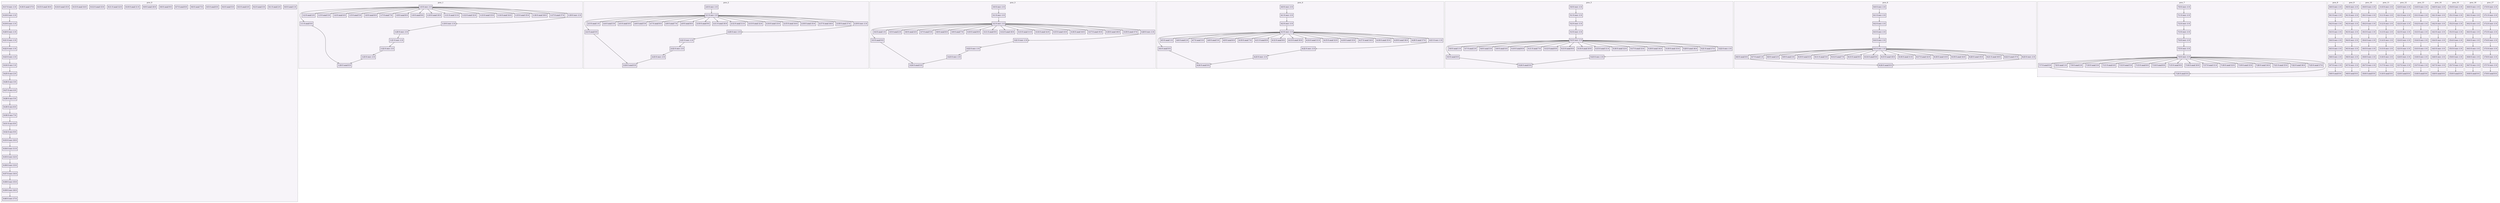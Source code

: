 digraph{node[shape=record style=filled colorscheme=purd9 fillcolor=2];subgraph cluster0{style=dashed;colorscheme=purd9;bgcolor=1;edge[arrowhead=empty];label=proc_0;0[label="0:0 0 send 1 0"];1[label="0:1 0 send 2 0"];2[label="0:2 0 send 3 0"];3[label="0:3 0 send 4 0"];4[label="0:4 0 send 5 0"];5[label="0:5 0 send 6 0"];6[label="0:6 0 send 7 0"];7[label="0:7 0 send 8 0"];8[label="0:8 0 send 9 0"];9[label="0:9 0 send 10 0"];10[label="0:10 0 send 11 0"];11[label="0:11 0 send 12 0"];12[label="0:12 0 send 13 0"];13[label="0:13 0 send 14 0"];14[label="0:14 0 send 15 0"];15[label="0:15 0 send 16 0"];16[label="0:16 0 send 17 0"];17[label="0:17 0 recv -1 0"];18[label="0:18 0 recv -1 0"];19[label="0:19 0 recv -1 0"];20[label="0:20 0 recv -1 0"];21[label="0:21 0 recv -1 0"];22[label="0:22 0 recv -1 0"];23[label="0:23 0 recv -1 0"];24[label="0:24 0 recv 1 0"];25[label="0:25 0 recv 2 0"];26[label="0:26 0 recv 3 0"];27[label="0:27 0 recv 4 0"];28[label="0:28 0 recv 5 0"];29[label="0:29 0 recv 6 0"];30[label="0:30 0 recv 7 0"];31[label="0:31 0 recv 8 0"];32[label="0:32 0 recv 9 0"];33[label="0:33 0 recv 10 0"];34[label="0:34 0 recv 11 0"];35[label="0:35 0 recv 12 0"];36[label="0:36 0 recv 13 0"];37[label="0:37 0 recv 14 0"];38[label="0:38 0 recv 15 0"];39[label="0:39 0 recv 16 0"];40[label="0:40 0 recv 17 0"];17->18;18->19;19->20;20->21;21->22;22->23;23->24;24->25;25->26;26->27;27->28;28->29;29->30;30->31;31->32;32->33;33->34;34->35;35->36;36->37;37->38;38->39;39->40;}subgraph cluster1{style=dashed;colorscheme=purd9;bgcolor=1;edge[arrowhead=empty];label=proc_1;41[label="1:0 0 recv -1 0"];42[label="1:1 0 send 0 0"];43[label="1:2 0 send 2 0"];44[label="1:3 0 send 3 0"];45[label="1:4 0 send 4 0"];46[label="1:5 0 send 5 0"];47[label="1:6 0 send 6 0"];48[label="1:7 0 send 7 0"];49[label="1:8 0 send 8 0"];50[label="1:9 0 send 9 0"];51[label="1:10 0 send 10 0"];52[label="1:11 0 send 11 0"];53[label="1:12 0 send 12 0"];54[label="1:13 0 send 13 0"];55[label="1:14 0 send 14 0"];56[label="1:15 0 send 15 0"];57[label="1:16 0 send 16 0"];58[label="1:17 0 send 17 0"];59[label="1:18 0 recv -1 0"];60[label="1:19 0 recv -1 0"];61[label="1:20 0 recv -1 0"];62[label="1:21 0 recv -1 0"];63[label="1:22 0 recv -1 0"];64[label="1:23 0 recv -1 0"];65[label="1:24 0 send 0 0"];41->42;41->43;41->44;41->45;41->46;41->47;41->48;41->49;41->50;41->51;41->52;41->53;41->54;41->55;41->56;41->57;41->58;41->59;59->60;60->61;61->62;62->63;63->64;64->65;42->65;}subgraph cluster2{style=dashed;colorscheme=purd9;bgcolor=1;edge[arrowhead=empty];label=proc_2;66[label="2:0 0 recv -1 0"];67[label="2:1 0 recv -1 0"];68[label="2:2 0 send 0 0"];69[label="2:3 0 send 1 0"];70[label="2:4 0 send 3 0"];71[label="2:5 0 send 4 0"];72[label="2:6 0 send 5 0"];73[label="2:7 0 send 6 0"];74[label="2:8 0 send 7 0"];75[label="2:9 0 send 8 0"];76[label="2:10 0 send 9 0"];77[label="2:11 0 send 10 0"];78[label="2:12 0 send 11 0"];79[label="2:13 0 send 12 0"];80[label="2:14 0 send 13 0"];81[label="2:15 0 send 14 0"];82[label="2:16 0 send 15 0"];83[label="2:17 0 send 16 0"];84[label="2:18 0 send 17 0"];85[label="2:19 0 recv -1 0"];86[label="2:20 0 recv -1 0"];87[label="2:21 0 recv -1 0"];88[label="2:22 0 recv -1 0"];89[label="2:23 0 recv -1 0"];90[label="2:24 0 send 0 0"];66->67;67->68;67->69;67->70;67->71;67->72;67->73;67->74;67->75;67->76;67->77;67->78;67->79;67->80;67->81;67->82;67->83;67->84;67->85;85->86;86->87;87->88;88->89;89->90;68->90;}subgraph cluster3{style=dashed;colorscheme=purd9;bgcolor=1;edge[arrowhead=empty];label=proc_3;91[label="3:0 0 recv -1 0"];92[label="3:1 0 recv -1 0"];93[label="3:2 0 recv -1 0"];94[label="3:3 0 send 0 0"];95[label="3:4 0 send 1 0"];96[label="3:5 0 send 2 0"];97[label="3:6 0 send 4 0"];98[label="3:7 0 send 5 0"];99[label="3:8 0 send 6 0"];100[label="3:9 0 send 7 0"];101[label="3:10 0 send 8 0"];102[label="3:11 0 send 9 0"];103[label="3:12 0 send 10 0"];104[label="3:13 0 send 11 0"];105[label="3:14 0 send 12 0"];106[label="3:15 0 send 13 0"];107[label="3:16 0 send 14 0"];108[label="3:17 0 send 15 0"];109[label="3:18 0 send 16 0"];110[label="3:19 0 send 17 0"];111[label="3:20 0 recv -1 0"];112[label="3:21 0 recv -1 0"];113[label="3:22 0 recv -1 0"];114[label="3:23 0 recv -1 0"];115[label="3:24 0 send 0 0"];91->92;92->93;93->94;93->95;93->96;93->97;93->98;93->99;93->100;93->101;93->102;93->103;93->104;93->105;93->106;93->107;93->108;93->109;93->110;93->111;111->112;112->113;113->114;114->115;94->115;}subgraph cluster4{style=dashed;colorscheme=purd9;bgcolor=1;edge[arrowhead=empty];label=proc_4;116[label="4:0 0 recv -1 0"];117[label="4:1 0 recv -1 0"];118[label="4:2 0 recv -1 0"];119[label="4:3 0 recv -1 0"];120[label="4:4 0 send 0 0"];121[label="4:5 0 send 1 0"];122[label="4:6 0 send 2 0"];123[label="4:7 0 send 3 0"];124[label="4:8 0 send 5 0"];125[label="4:9 0 send 6 0"];126[label="4:10 0 send 7 0"];127[label="4:11 0 send 8 0"];128[label="4:12 0 send 9 0"];129[label="4:13 0 send 10 0"];130[label="4:14 0 send 11 0"];131[label="4:15 0 send 12 0"];132[label="4:16 0 send 13 0"];133[label="4:17 0 send 14 0"];134[label="4:18 0 send 15 0"];135[label="4:19 0 send 16 0"];136[label="4:20 0 send 17 0"];137[label="4:21 0 recv -1 0"];138[label="4:22 0 recv -1 0"];139[label="4:23 0 recv -1 0"];140[label="4:24 0 send 0 0"];116->117;117->118;118->119;119->120;119->121;119->122;119->123;119->124;119->125;119->126;119->127;119->128;119->129;119->130;119->131;119->132;119->133;119->134;119->135;119->136;119->137;137->138;138->139;139->140;120->140;}subgraph cluster5{style=dashed;colorscheme=purd9;bgcolor=1;edge[arrowhead=empty];label=proc_5;141[label="5:0 0 recv -1 0"];142[label="5:1 0 recv -1 0"];143[label="5:2 0 recv -1 0"];144[label="5:3 0 recv -1 0"];145[label="5:4 0 recv -1 0"];146[label="5:5 0 send 0 0"];147[label="5:6 0 send 1 0"];148[label="5:7 0 send 2 0"];149[label="5:8 0 send 3 0"];150[label="5:9 0 send 4 0"];151[label="5:10 0 send 6 0"];152[label="5:11 0 send 7 0"];153[label="5:12 0 send 8 0"];154[label="5:13 0 send 9 0"];155[label="5:14 0 send 10 0"];156[label="5:15 0 send 11 0"];157[label="5:16 0 send 12 0"];158[label="5:17 0 send 13 0"];159[label="5:18 0 send 14 0"];160[label="5:19 0 send 15 0"];161[label="5:20 0 send 16 0"];162[label="5:21 0 send 17 0"];163[label="5:22 0 recv -1 0"];164[label="5:23 0 recv -1 0"];165[label="5:24 0 send 0 0"];141->142;142->143;143->144;144->145;145->146;145->147;145->148;145->149;145->150;145->151;145->152;145->153;145->154;145->155;145->156;145->157;145->158;145->159;145->160;145->161;145->162;145->163;163->164;164->165;146->165;}subgraph cluster6{style=dashed;colorscheme=purd9;bgcolor=1;edge[arrowhead=empty];label=proc_6;166[label="6:0 0 recv -1 0"];167[label="6:1 0 recv -1 0"];168[label="6:2 0 recv -1 0"];169[label="6:3 0 recv -1 0"];170[label="6:4 0 recv -1 0"];171[label="6:5 0 recv -1 0"];172[label="6:6 0 send 0 0"];173[label="6:7 0 send 1 0"];174[label="6:8 0 send 2 0"];175[label="6:9 0 send 3 0"];176[label="6:10 0 send 4 0"];177[label="6:11 0 send 5 0"];178[label="6:12 0 send 7 0"];179[label="6:13 0 send 8 0"];180[label="6:14 0 send 9 0"];181[label="6:15 0 send 10 0"];182[label="6:16 0 send 11 0"];183[label="6:17 0 send 12 0"];184[label="6:18 0 send 13 0"];185[label="6:19 0 send 14 0"];186[label="6:20 0 send 15 0"];187[label="6:21 0 send 16 0"];188[label="6:22 0 send 17 0"];189[label="6:23 0 recv -1 0"];190[label="6:24 0 send 0 0"];166->167;167->168;168->169;169->170;170->171;171->172;171->173;171->174;171->175;171->176;171->177;171->178;171->179;171->180;171->181;171->182;171->183;171->184;171->185;171->186;171->187;171->188;171->189;189->190;172->190;}subgraph cluster7{style=dashed;colorscheme=purd9;bgcolor=1;edge[arrowhead=empty];label=proc_7;191[label="7:0 0 recv -1 0"];192[label="7:1 0 recv -1 0"];193[label="7:2 0 recv -1 0"];194[label="7:3 0 recv -1 0"];195[label="7:4 0 recv -1 0"];196[label="7:5 0 recv -1 0"];197[label="7:6 0 recv -1 0"];198[label="7:7 0 send 0 0"];199[label="7:8 0 send 1 0"];200[label="7:9 0 send 2 0"];201[label="7:10 0 send 3 0"];202[label="7:11 0 send 4 0"];203[label="7:12 0 send 5 0"];204[label="7:13 0 send 6 0"];205[label="7:14 0 send 8 0"];206[label="7:15 0 send 9 0"];207[label="7:16 0 send 10 0"];208[label="7:17 0 send 11 0"];209[label="7:18 0 send 12 0"];210[label="7:19 0 send 13 0"];211[label="7:20 0 send 14 0"];212[label="7:21 0 send 15 0"];213[label="7:22 0 send 16 0"];214[label="7:23 0 send 17 0"];215[label="7:24 0 send 0 0"];191->192;192->193;193->194;194->195;195->196;196->197;197->198;197->199;197->200;197->201;197->202;197->203;197->204;197->205;197->206;197->207;197->208;197->209;197->210;197->211;197->212;197->213;197->214;198->215;197->215;}subgraph cluster8{style=dashed;colorscheme=purd9;bgcolor=1;edge[arrowhead=empty];label=proc_8;216[label="8:0 0 recv -1 0"];217[label="8:1 0 recv -1 0"];218[label="8:2 0 recv -1 0"];219[label="8:3 0 recv -1 0"];220[label="8:4 0 recv -1 0"];221[label="8:5 0 recv -1 0"];222[label="8:6 0 recv -1 0"];223[label="8:7 0 recv -1 0"];224[label="8:8 0 send 0 0"];216->217;217->218;218->219;219->220;220->221;221->222;222->223;223->224;}subgraph cluster9{style=dashed;colorscheme=purd9;bgcolor=1;edge[arrowhead=empty];label=proc_9;225[label="9:0 0 recv -1 0"];226[label="9:1 0 recv -1 0"];227[label="9:2 0 recv -1 0"];228[label="9:3 0 recv -1 0"];229[label="9:4 0 recv -1 0"];230[label="9:5 0 recv -1 0"];231[label="9:6 0 recv -1 0"];232[label="9:7 0 recv -1 0"];233[label="9:8 0 send 0 0"];225->226;226->227;227->228;228->229;229->230;230->231;231->232;232->233;}subgraph cluster10{style=dashed;colorscheme=purd9;bgcolor=1;edge[arrowhead=empty];label=proc_10;234[label="10:0 0 recv -1 0"];235[label="10:1 0 recv -1 0"];236[label="10:2 0 recv -1 0"];237[label="10:3 0 recv -1 0"];238[label="10:4 0 recv -1 0"];239[label="10:5 0 recv -1 0"];240[label="10:6 0 recv -1 0"];241[label="10:7 0 recv -1 0"];242[label="10:8 0 send 0 0"];234->235;235->236;236->237;237->238;238->239;239->240;240->241;241->242;}subgraph cluster11{style=dashed;colorscheme=purd9;bgcolor=1;edge[arrowhead=empty];label=proc_11;243[label="11:0 0 recv -1 0"];244[label="11:1 0 recv -1 0"];245[label="11:2 0 recv -1 0"];246[label="11:3 0 recv -1 0"];247[label="11:4 0 recv -1 0"];248[label="11:5 0 recv -1 0"];249[label="11:6 0 recv -1 0"];250[label="11:7 0 recv -1 0"];251[label="11:8 0 send 0 0"];243->244;244->245;245->246;246->247;247->248;248->249;249->250;250->251;}subgraph cluster12{style=dashed;colorscheme=purd9;bgcolor=1;edge[arrowhead=empty];label=proc_12;252[label="12:0 0 recv -1 0"];253[label="12:1 0 recv -1 0"];254[label="12:2 0 recv -1 0"];255[label="12:3 0 recv -1 0"];256[label="12:4 0 recv -1 0"];257[label="12:5 0 recv -1 0"];258[label="12:6 0 recv -1 0"];259[label="12:7 0 recv -1 0"];260[label="12:8 0 send 0 0"];252->253;253->254;254->255;255->256;256->257;257->258;258->259;259->260;}subgraph cluster13{style=dashed;colorscheme=purd9;bgcolor=1;edge[arrowhead=empty];label=proc_13;261[label="13:0 0 recv -1 0"];262[label="13:1 0 recv -1 0"];263[label="13:2 0 recv -1 0"];264[label="13:3 0 recv -1 0"];265[label="13:4 0 recv -1 0"];266[label="13:5 0 recv -1 0"];267[label="13:6 0 recv -1 0"];268[label="13:7 0 recv -1 0"];269[label="13:8 0 send 0 0"];261->262;262->263;263->264;264->265;265->266;266->267;267->268;268->269;}subgraph cluster14{style=dashed;colorscheme=purd9;bgcolor=1;edge[arrowhead=empty];label=proc_14;270[label="14:0 0 recv -1 0"];271[label="14:1 0 recv -1 0"];272[label="14:2 0 recv -1 0"];273[label="14:3 0 recv -1 0"];274[label="14:4 0 recv -1 0"];275[label="14:5 0 recv -1 0"];276[label="14:6 0 recv -1 0"];277[label="14:7 0 recv -1 0"];278[label="14:8 0 send 0 0"];270->271;271->272;272->273;273->274;274->275;275->276;276->277;277->278;}subgraph cluster15{style=dashed;colorscheme=purd9;bgcolor=1;edge[arrowhead=empty];label=proc_15;279[label="15:0 0 recv -1 0"];280[label="15:1 0 recv -1 0"];281[label="15:2 0 recv -1 0"];282[label="15:3 0 recv -1 0"];283[label="15:4 0 recv -1 0"];284[label="15:5 0 recv -1 0"];285[label="15:6 0 recv -1 0"];286[label="15:7 0 recv -1 0"];287[label="15:8 0 send 0 0"];279->280;280->281;281->282;282->283;283->284;284->285;285->286;286->287;}subgraph cluster16{style=dashed;colorscheme=purd9;bgcolor=1;edge[arrowhead=empty];label=proc_16;288[label="16:0 0 recv -1 0"];289[label="16:1 0 recv -1 0"];290[label="16:2 0 recv -1 0"];291[label="16:3 0 recv -1 0"];292[label="16:4 0 recv -1 0"];293[label="16:5 0 recv -1 0"];294[label="16:6 0 recv -1 0"];295[label="16:7 0 recv -1 0"];296[label="16:8 0 send 0 0"];288->289;289->290;290->291;291->292;292->293;293->294;294->295;295->296;}subgraph cluster17{style=dashed;colorscheme=purd9;bgcolor=1;edge[arrowhead=empty];label=proc_17;297[label="17:0 0 recv -1 0"];298[label="17:1 0 recv -1 0"];299[label="17:2 0 recv -1 0"];300[label="17:3 0 recv -1 0"];301[label="17:4 0 recv -1 0"];302[label="17:5 0 recv -1 0"];303[label="17:6 0 recv -1 0"];304[label="17:7 0 recv -1 0"];305[label="17:8 0 send 0 0"];297->298;298->299;299->300;300->301;301->302;302->303;303->304;304->305;}}